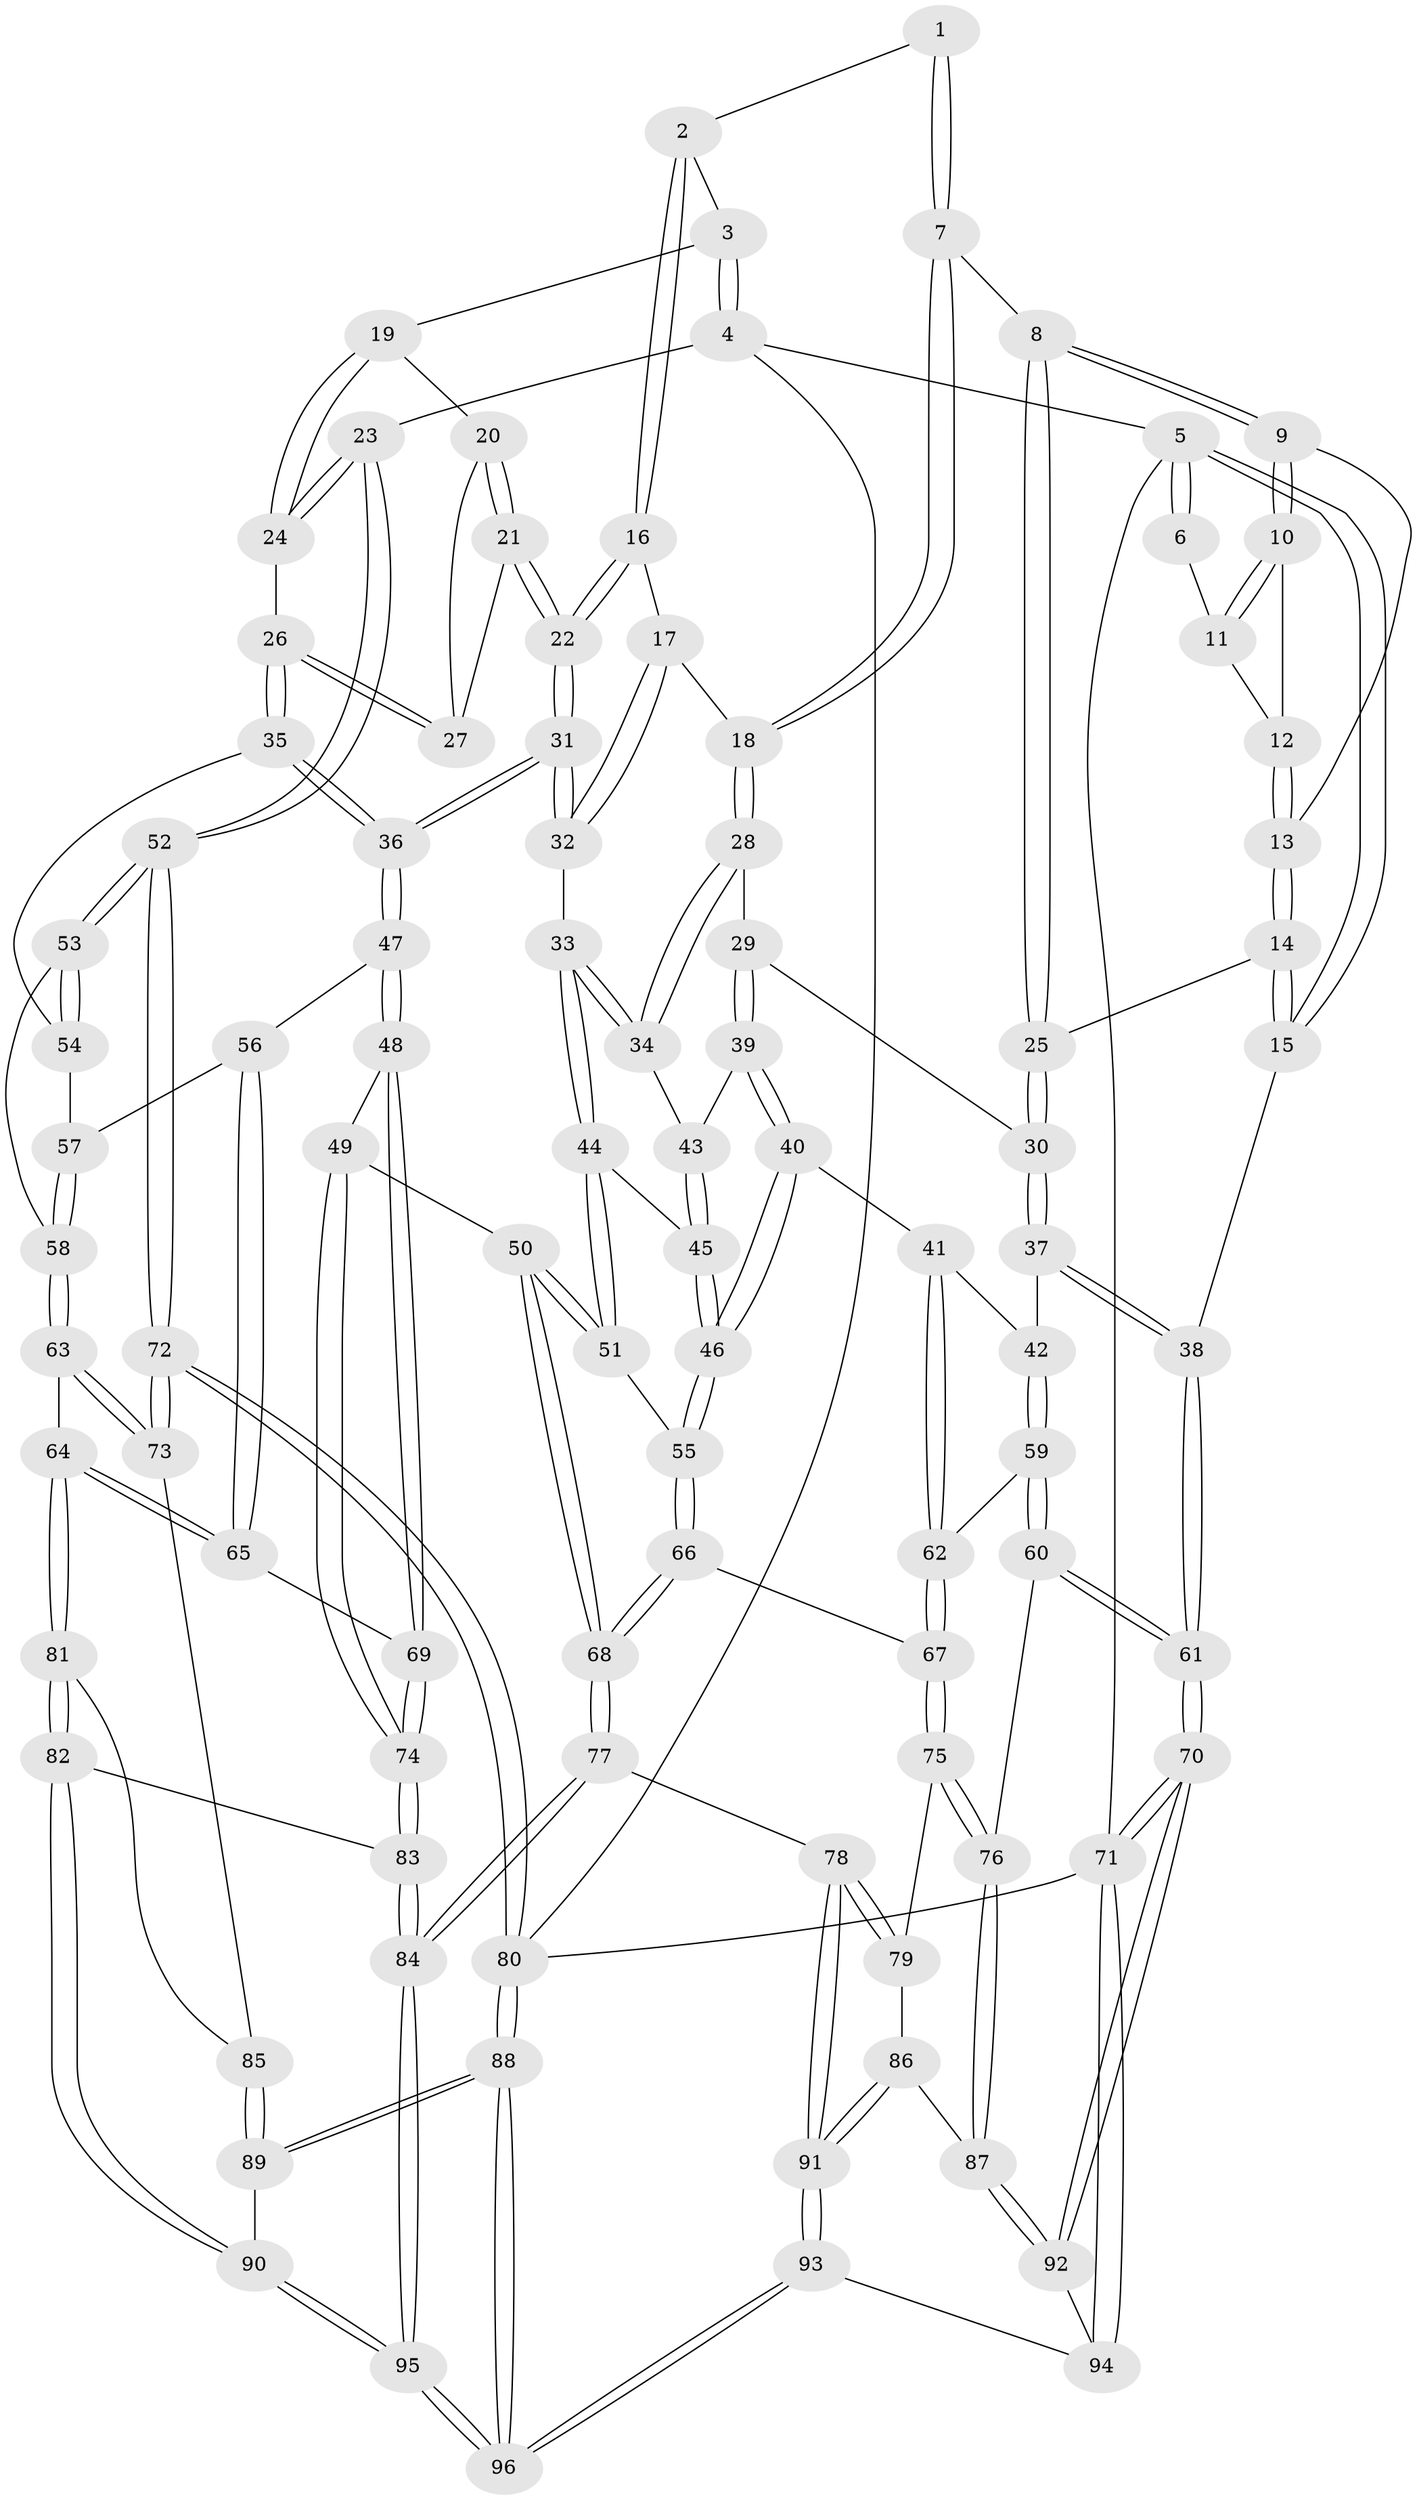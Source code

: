 // coarse degree distribution, {3: 0.2916666666666667, 2: 0.041666666666666664, 5: 0.08333333333333333, 4: 0.5833333333333334}
// Generated by graph-tools (version 1.1) at 2025/38/03/04/25 23:38:22]
// undirected, 96 vertices, 237 edges
graph export_dot {
  node [color=gray90,style=filled];
  1 [pos="+0.3797726393047469+0"];
  2 [pos="+0.6184859897539389+0"];
  3 [pos="+0.9146554713477864+0"];
  4 [pos="+1+0"];
  5 [pos="+0+0"];
  6 [pos="+0.13125838060312947+0"];
  7 [pos="+0.2865220208384172+0.14675159945764973"];
  8 [pos="+0.28570567644091893+0.14657016625480926"];
  9 [pos="+0.26303498681411613+0.12447355573428044"];
  10 [pos="+0.2260496154854028+0.06566341094138053"];
  11 [pos="+0.1406271116582938+0"];
  12 [pos="+0.12258824920900857+0.07567180375492633"];
  13 [pos="+0.10740033138526027+0.1068143946872356"];
  14 [pos="+0.009839206989945748+0.193670043913573"];
  15 [pos="+0+0.13909216896282114"];
  16 [pos="+0.5445705215671194+0.10173907005300199"];
  17 [pos="+0.3403964097659081+0.17267733653235562"];
  18 [pos="+0.32899310395008685+0.1747638942775576"];
  19 [pos="+0.8874324098472914+0"];
  20 [pos="+0.8396537270019504+0.11688930186131334"];
  21 [pos="+0.6993701508939093+0.25573737698283633"];
  22 [pos="+0.6162464515151078+0.30022234695930966"];
  23 [pos="+1+0.3045414704514155"];
  24 [pos="+0.9794356592065354+0.3230237693254822"];
  25 [pos="+0.0959897334415765+0.2445056335695659"];
  26 [pos="+0.9311720478036098+0.33845207608162653"];
  27 [pos="+0.868335615613546+0.25434452659805307"];
  28 [pos="+0.3107672591236874+0.276592710450929"];
  29 [pos="+0.24575212279496522+0.32771786929953944"];
  30 [pos="+0.12537147107934313+0.2987549200119512"];
  31 [pos="+0.6126033378589882+0.35508847119150677"];
  32 [pos="+0.47822785536306806+0.3513123095050957"];
  33 [pos="+0.4063796502502443+0.36345048419870923"];
  34 [pos="+0.37800983545756783+0.34841455539689975"];
  35 [pos="+0.9119810338516898+0.3601958902322477"];
  36 [pos="+0.6149288479269464+0.36076531461628225"];
  37 [pos="+0.09716008549468493+0.44995641391051405"];
  38 [pos="+0+0.39241221893130795"];
  39 [pos="+0.25177432487683044+0.37594939925636806"];
  40 [pos="+0.19648653513814018+0.4981217809396176"];
  41 [pos="+0.17615126889798563+0.4969660967052679"];
  42 [pos="+0.12495911896194241+0.4873929094773313"];
  43 [pos="+0.30624947613849807+0.40076763812690686"];
  44 [pos="+0.36260305310093766+0.4755769188780042"];
  45 [pos="+0.33713999297331376+0.47163268219426424"];
  46 [pos="+0.21336492897871553+0.5081011062520084"];
  47 [pos="+0.6159875873436125+0.4685147052322667"];
  48 [pos="+0.6006044670215764+0.4997994741238626"];
  49 [pos="+0.5985716299728606+0.5016957769200326"];
  50 [pos="+0.4797486470371826+0.5965820935544401"];
  51 [pos="+0.3965107569990343+0.5136815967187321"];
  52 [pos="+1+0.5763487111721898"];
  53 [pos="+0.9665677683147105+0.5208530496264131"];
  54 [pos="+0.899884944036172+0.45921397522897106"];
  55 [pos="+0.2451417187375742+0.5682392874898112"];
  56 [pos="+0.800664884057318+0.5238129106503603"];
  57 [pos="+0.8527571956817331+0.49921415711448325"];
  58 [pos="+0.9164907725737087+0.6203515853900138"];
  59 [pos="+0.053995235224726386+0.6023696502732916"];
  60 [pos="+0+0.7207749936518315"];
  61 [pos="+0+0.7455036406868241"];
  62 [pos="+0.15949859519752807+0.640508855771295"];
  63 [pos="+0.9098747812596796+0.6742186249897382"];
  64 [pos="+0.8550025768195139+0.6813569075268512"];
  65 [pos="+0.8258694619910655+0.6644559685514085"];
  66 [pos="+0.2717075835604459+0.6269473056226983"];
  67 [pos="+0.18960168201293845+0.6704360590055279"];
  68 [pos="+0.42809699920663985+0.7107000461519818"];
  69 [pos="+0.7305820130445679+0.6768969982150604"];
  70 [pos="+0+1"];
  71 [pos="+0+1"];
  72 [pos="+1+0.7175844337628265"];
  73 [pos="+1+0.7216742937544606"];
  74 [pos="+0.6610695665049479+0.7996211382496494"];
  75 [pos="+0.16288540223608358+0.719923286747309"];
  76 [pos="+0+0.7219807341130806"];
  77 [pos="+0.4334211472505118+0.7754295192766038"];
  78 [pos="+0.4127920364459864+0.7973100098658383"];
  79 [pos="+0.2081094018879594+0.7870068503099509"];
  80 [pos="+1+1"];
  81 [pos="+0.8166275605293513+0.8338453812467135"];
  82 [pos="+0.7946148486126368+0.8475696850688458"];
  83 [pos="+0.6544511526354841+0.8151425609156446"];
  84 [pos="+0.5972573318973444+0.8402394032530541"];
  85 [pos="+0.9058679084764717+0.847198657601266"];
  86 [pos="+0.14690372831675227+0.8577459527085745"];
  87 [pos="+0.13260871039138925+0.8621062419087454"];
  88 [pos="+1+1"];
  89 [pos="+1+1"];
  90 [pos="+0.8037438760187952+0.921930516195523"];
  91 [pos="+0.3361712312251302+0.9929447987698039"];
  92 [pos="+0.11623527204090141+0.9124583509362134"];
  93 [pos="+0.3076696266333719+1"];
  94 [pos="+0.2850303120465164+1"];
  95 [pos="+0.6662963035970065+1"];
  96 [pos="+0.66490150428307+1"];
  1 -- 2;
  1 -- 7;
  1 -- 7;
  2 -- 3;
  2 -- 16;
  2 -- 16;
  3 -- 4;
  3 -- 4;
  3 -- 19;
  4 -- 5;
  4 -- 23;
  4 -- 80;
  5 -- 6;
  5 -- 6;
  5 -- 15;
  5 -- 15;
  5 -- 71;
  6 -- 11;
  7 -- 8;
  7 -- 18;
  7 -- 18;
  8 -- 9;
  8 -- 9;
  8 -- 25;
  8 -- 25;
  9 -- 10;
  9 -- 10;
  9 -- 13;
  10 -- 11;
  10 -- 11;
  10 -- 12;
  11 -- 12;
  12 -- 13;
  12 -- 13;
  13 -- 14;
  13 -- 14;
  14 -- 15;
  14 -- 15;
  14 -- 25;
  15 -- 38;
  16 -- 17;
  16 -- 22;
  16 -- 22;
  17 -- 18;
  17 -- 32;
  17 -- 32;
  18 -- 28;
  18 -- 28;
  19 -- 20;
  19 -- 24;
  19 -- 24;
  20 -- 21;
  20 -- 21;
  20 -- 27;
  21 -- 22;
  21 -- 22;
  21 -- 27;
  22 -- 31;
  22 -- 31;
  23 -- 24;
  23 -- 24;
  23 -- 52;
  23 -- 52;
  24 -- 26;
  25 -- 30;
  25 -- 30;
  26 -- 27;
  26 -- 27;
  26 -- 35;
  26 -- 35;
  28 -- 29;
  28 -- 34;
  28 -- 34;
  29 -- 30;
  29 -- 39;
  29 -- 39;
  30 -- 37;
  30 -- 37;
  31 -- 32;
  31 -- 32;
  31 -- 36;
  31 -- 36;
  32 -- 33;
  33 -- 34;
  33 -- 34;
  33 -- 44;
  33 -- 44;
  34 -- 43;
  35 -- 36;
  35 -- 36;
  35 -- 54;
  36 -- 47;
  36 -- 47;
  37 -- 38;
  37 -- 38;
  37 -- 42;
  38 -- 61;
  38 -- 61;
  39 -- 40;
  39 -- 40;
  39 -- 43;
  40 -- 41;
  40 -- 46;
  40 -- 46;
  41 -- 42;
  41 -- 62;
  41 -- 62;
  42 -- 59;
  42 -- 59;
  43 -- 45;
  43 -- 45;
  44 -- 45;
  44 -- 51;
  44 -- 51;
  45 -- 46;
  45 -- 46;
  46 -- 55;
  46 -- 55;
  47 -- 48;
  47 -- 48;
  47 -- 56;
  48 -- 49;
  48 -- 69;
  48 -- 69;
  49 -- 50;
  49 -- 74;
  49 -- 74;
  50 -- 51;
  50 -- 51;
  50 -- 68;
  50 -- 68;
  51 -- 55;
  52 -- 53;
  52 -- 53;
  52 -- 72;
  52 -- 72;
  53 -- 54;
  53 -- 54;
  53 -- 58;
  54 -- 57;
  55 -- 66;
  55 -- 66;
  56 -- 57;
  56 -- 65;
  56 -- 65;
  57 -- 58;
  57 -- 58;
  58 -- 63;
  58 -- 63;
  59 -- 60;
  59 -- 60;
  59 -- 62;
  60 -- 61;
  60 -- 61;
  60 -- 76;
  61 -- 70;
  61 -- 70;
  62 -- 67;
  62 -- 67;
  63 -- 64;
  63 -- 73;
  63 -- 73;
  64 -- 65;
  64 -- 65;
  64 -- 81;
  64 -- 81;
  65 -- 69;
  66 -- 67;
  66 -- 68;
  66 -- 68;
  67 -- 75;
  67 -- 75;
  68 -- 77;
  68 -- 77;
  69 -- 74;
  69 -- 74;
  70 -- 71;
  70 -- 71;
  70 -- 92;
  70 -- 92;
  71 -- 94;
  71 -- 94;
  71 -- 80;
  72 -- 73;
  72 -- 73;
  72 -- 80;
  72 -- 80;
  73 -- 85;
  74 -- 83;
  74 -- 83;
  75 -- 76;
  75 -- 76;
  75 -- 79;
  76 -- 87;
  76 -- 87;
  77 -- 78;
  77 -- 84;
  77 -- 84;
  78 -- 79;
  78 -- 79;
  78 -- 91;
  78 -- 91;
  79 -- 86;
  80 -- 88;
  80 -- 88;
  81 -- 82;
  81 -- 82;
  81 -- 85;
  82 -- 83;
  82 -- 90;
  82 -- 90;
  83 -- 84;
  83 -- 84;
  84 -- 95;
  84 -- 95;
  85 -- 89;
  85 -- 89;
  86 -- 87;
  86 -- 91;
  86 -- 91;
  87 -- 92;
  87 -- 92;
  88 -- 89;
  88 -- 89;
  88 -- 96;
  88 -- 96;
  89 -- 90;
  90 -- 95;
  90 -- 95;
  91 -- 93;
  91 -- 93;
  92 -- 94;
  93 -- 94;
  93 -- 96;
  93 -- 96;
  95 -- 96;
  95 -- 96;
}
